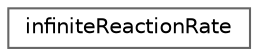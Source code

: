 digraph "Graphical Class Hierarchy"
{
 // LATEX_PDF_SIZE
  bgcolor="transparent";
  edge [fontname=Helvetica,fontsize=10,labelfontname=Helvetica,labelfontsize=10];
  node [fontname=Helvetica,fontsize=10,shape=box,height=0.2,width=0.4];
  rankdir="LR";
  Node0 [id="Node000000",label="infiniteReactionRate",height=0.2,width=0.4,color="grey40", fillcolor="white", style="filled",URL="$classFoam_1_1infiniteReactionRate.html",tooltip="infinite reaction rate."];
}
